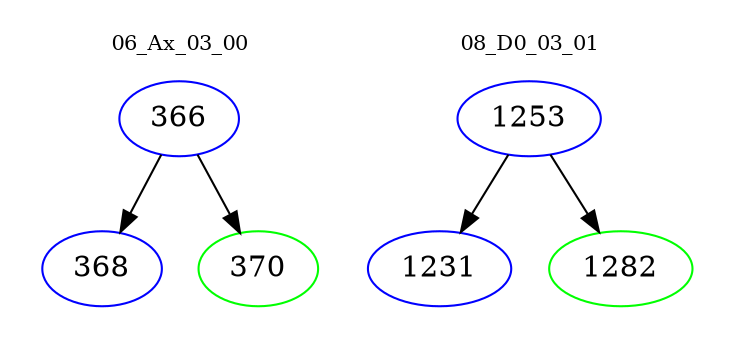 digraph{
subgraph cluster_0 {
color = white
label = "06_Ax_03_00";
fontsize=10;
T0_366 [label="366", color="blue"]
T0_366 -> T0_368 [color="black"]
T0_368 [label="368", color="blue"]
T0_366 -> T0_370 [color="black"]
T0_370 [label="370", color="green"]
}
subgraph cluster_1 {
color = white
label = "08_D0_03_01";
fontsize=10;
T1_1253 [label="1253", color="blue"]
T1_1253 -> T1_1231 [color="black"]
T1_1231 [label="1231", color="blue"]
T1_1253 -> T1_1282 [color="black"]
T1_1282 [label="1282", color="green"]
}
}
